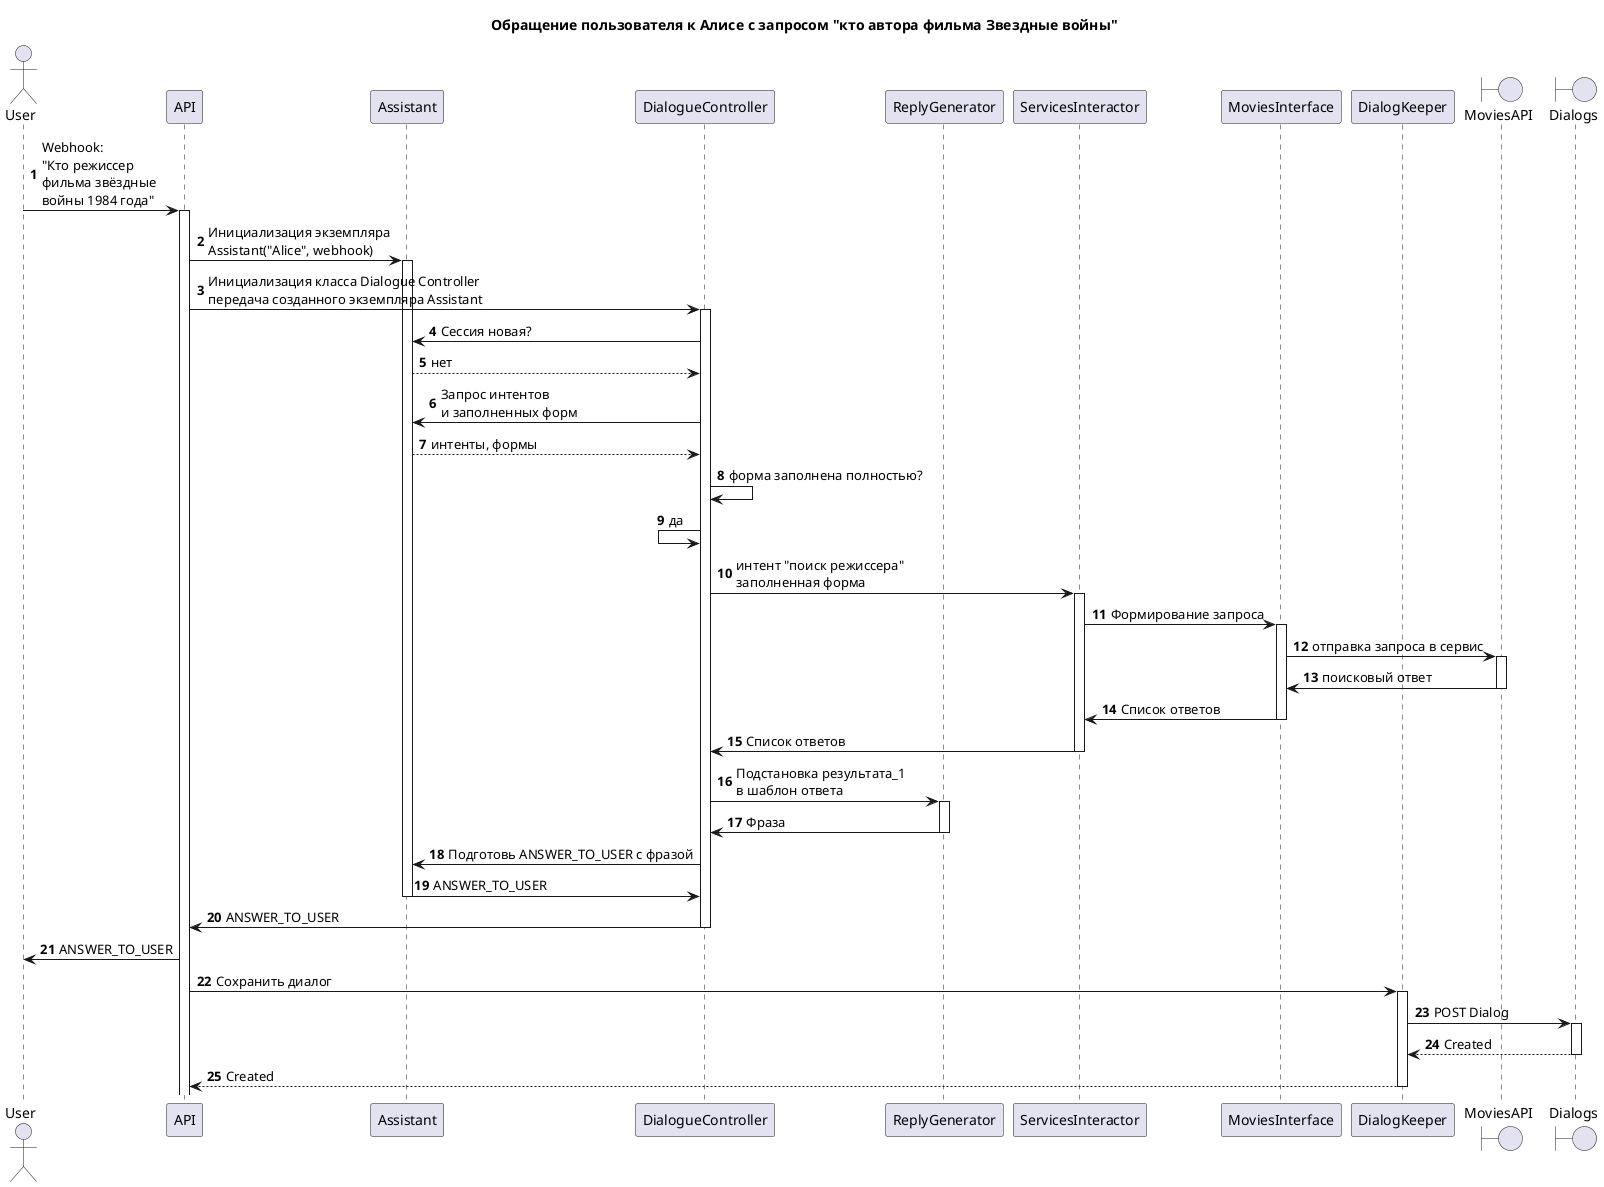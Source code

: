 @startuml "Обращение пользователя к Алисе с запросом на поиск"
autonumber

title Обращение пользователя к Алисе с запросом "кто автора фильма Звездные войны"
actor User
participant API
participant Assistant
participant DialogueController
participant ReplyGenerator
participant ServicesInteractor
participant MoviesInterface
participant DialogKeeper
boundary MoviesAPI
boundary Dialogs

' Начало процесса

User -> API++: Webhook:\n"Кто режиссер\nфильма звёздные\nвойны 1984 года"
API -> Assistant++: Инициализация экземпляра\nAssistant("Alice", webhook)
API -> DialogueController++: Инициализация класса Dialogue Controller\nпередача созданного экземпляра Assistant
DialogueController -> Assistant: Сессия новая?
Assistant --> DialogueController: нет
DialogueController -> Assistant: Запрос интентов\nи заполненных форм
Assistant --> DialogueController: интенты, формы
DialogueController -> DialogueController: форма заполнена полностью?
DialogueController <- DialogueController: да
DialogueController -> ServicesInteractor ++: интент "поиск режиссера"\nзаполненная форма
ServicesInteractor -> MoviesInterface ++: Формирование запроса
MoviesInterface -> MoviesAPI ++: отправка запроса в сервис
MoviesAPI -> MoviesInterface --: поисковый ответ
MoviesInterface -> ServicesInteractor --: Список ответов
ServicesInteractor -> DialogueController --: Список ответов
DialogueController -> ReplyGenerator ++: Подстановка результата_1\nв шаблон ответа
ReplyGenerator -> DialogueController --: Фраза
DialogueController -> Assistant: Подготовь ANSWER_TO_USER с фразой
Assistant -> DialogueController --: ANSWER_TO_USER
DialogueController -> API --: ANSWER_TO_USER
API -> User: ANSWER_TO_USER
API -> DialogKeeper ++: Сохранить диалог
DialogKeeper -> Dialogs ++: POST Dialog
Dialogs --> DialogKeeper --: Created
DialogKeeper --> API --: Created
@enduml